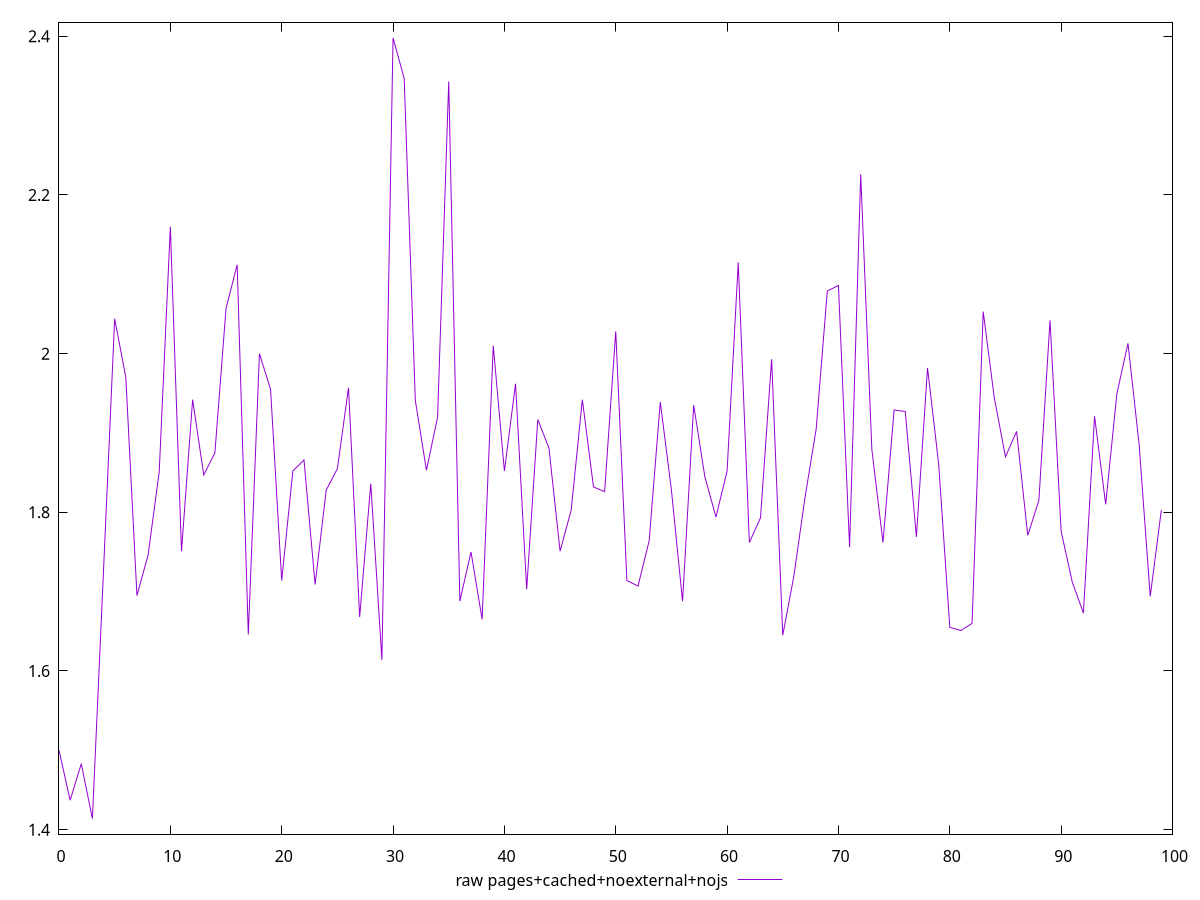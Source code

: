 $_rawPagesCachedNoexternalNojs <<EOF
1.5
1.437
1.4829999999999999
1.414
1.7270000000000003
2.044
1.97
1.6949999999999998
1.746
1.851
2.16
1.7510000000000001
1.9419999999999997
1.8469999999999998
1.875
2.057
2.112
1.646
2
1.955
1.714
1.8519999999999999
1.866
1.709
1.828
1.855
1.9569999999999999
1.6679999999999997
1.836
1.614
2.398
2.347
1.9410000000000003
1.853
1.9200000000000002
2.343
1.6879999999999997
1.7500000000000002
1.665
2.01
1.852
1.9620000000000002
1.703
1.917
1.8810000000000002
1.751
1.803
1.9419999999999997
1.8320000000000003
1.826
2.0279999999999996
1.7140000000000002
1.707
1.764
1.939
1.8280000000000003
1.6880000000000002
1.935
1.8449999999999998
1.794
1.852
2.115
1.762
1.7930000000000001
1.993
1.645
1.7199999999999998
1.8190000000000002
1.905
2.079
2.086
1.7559999999999998
2.226
1.879
1.7619999999999998
1.9289999999999998
1.9269999999999998
1.7690000000000001
1.9820000000000002
1.861
1.655
1.651
1.66
2.053
1.944
1.87
1.9019999999999997
1.7710000000000001
1.815
2.042
1.7760000000000002
1.7119999999999997
1.673
1.921
1.8099999999999998
1.9489999999999998
2.013
1.8860000000000001
1.694
1.8029999999999997
EOF
set key outside below
set terminal pngcairo
set output "report_00006_2020-11-02T20-21-41.718Z/server-response-time/pages+cached+noexternal+nojs//raw.png"
set yrange [1.39432:2.4176800000000003]
plot $_rawPagesCachedNoexternalNojs title "raw pages+cached+noexternal+nojs" with line ,